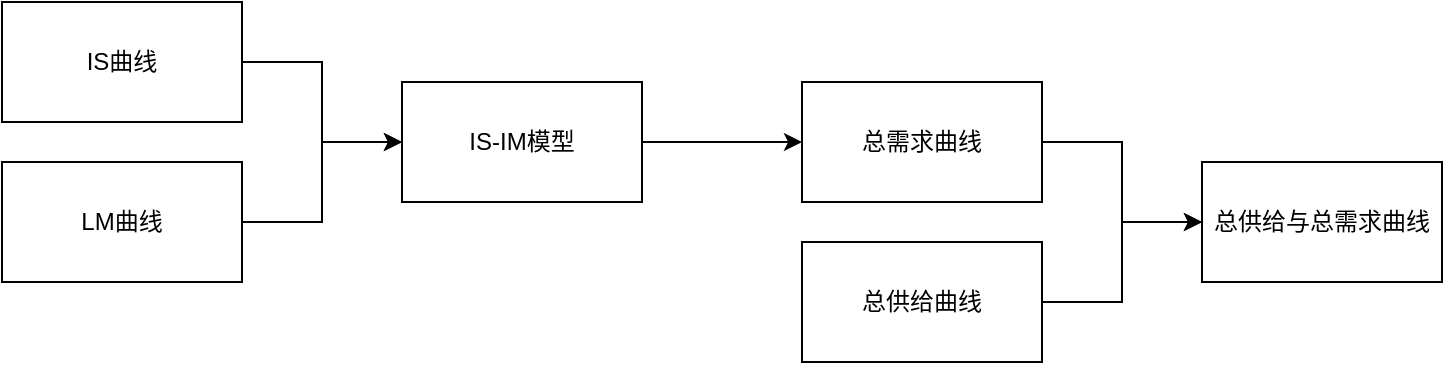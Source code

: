 <mxfile version="22.1.11" type="device">
  <diagram name="第 1 页" id="9LRAuspSRblDMqozcgn3">
    <mxGraphModel dx="954" dy="589" grid="1" gridSize="10" guides="1" tooltips="1" connect="1" arrows="1" fold="1" page="1" pageScale="1" pageWidth="827" pageHeight="1169" math="0" shadow="0">
      <root>
        <mxCell id="0" />
        <mxCell id="1" parent="0" />
        <mxCell id="Zu0hI2TrgHJZu0FXRil7-5" value="" style="edgeStyle=orthogonalEdgeStyle;rounded=0;orthogonalLoop=1;jettySize=auto;html=1;" edge="1" parent="1" source="Zu0hI2TrgHJZu0FXRil7-1" target="Zu0hI2TrgHJZu0FXRil7-4">
          <mxGeometry relative="1" as="geometry" />
        </mxCell>
        <mxCell id="Zu0hI2TrgHJZu0FXRil7-1" value="IS曲线" style="rounded=0;whiteSpace=wrap;html=1;" vertex="1" parent="1">
          <mxGeometry x="80" y="80" width="120" height="60" as="geometry" />
        </mxCell>
        <mxCell id="Zu0hI2TrgHJZu0FXRil7-12" style="edgeStyle=orthogonalEdgeStyle;rounded=0;orthogonalLoop=1;jettySize=auto;html=1;entryX=0;entryY=0.5;entryDx=0;entryDy=0;" edge="1" parent="1" source="Zu0hI2TrgHJZu0FXRil7-2" target="Zu0hI2TrgHJZu0FXRil7-4">
          <mxGeometry relative="1" as="geometry" />
        </mxCell>
        <mxCell id="Zu0hI2TrgHJZu0FXRil7-2" value="LM曲线" style="rounded=0;whiteSpace=wrap;html=1;" vertex="1" parent="1">
          <mxGeometry x="80" y="160" width="120" height="60" as="geometry" />
        </mxCell>
        <mxCell id="Zu0hI2TrgHJZu0FXRil7-7" value="" style="edgeStyle=orthogonalEdgeStyle;rounded=0;orthogonalLoop=1;jettySize=auto;html=1;" edge="1" parent="1" source="Zu0hI2TrgHJZu0FXRil7-4" target="Zu0hI2TrgHJZu0FXRil7-6">
          <mxGeometry relative="1" as="geometry" />
        </mxCell>
        <mxCell id="Zu0hI2TrgHJZu0FXRil7-4" value="IS-IM模型" style="rounded=0;whiteSpace=wrap;html=1;" vertex="1" parent="1">
          <mxGeometry x="280" y="120" width="120" height="60" as="geometry" />
        </mxCell>
        <mxCell id="Zu0hI2TrgHJZu0FXRil7-10" value="" style="edgeStyle=orthogonalEdgeStyle;rounded=0;orthogonalLoop=1;jettySize=auto;html=1;" edge="1" parent="1" source="Zu0hI2TrgHJZu0FXRil7-6" target="Zu0hI2TrgHJZu0FXRil7-9">
          <mxGeometry relative="1" as="geometry" />
        </mxCell>
        <mxCell id="Zu0hI2TrgHJZu0FXRil7-6" value="总需求曲线" style="rounded=0;whiteSpace=wrap;html=1;" vertex="1" parent="1">
          <mxGeometry x="480" y="120" width="120" height="60" as="geometry" />
        </mxCell>
        <mxCell id="Zu0hI2TrgHJZu0FXRil7-11" style="edgeStyle=orthogonalEdgeStyle;rounded=0;orthogonalLoop=1;jettySize=auto;html=1;entryX=0;entryY=0.5;entryDx=0;entryDy=0;" edge="1" parent="1" source="Zu0hI2TrgHJZu0FXRil7-8" target="Zu0hI2TrgHJZu0FXRil7-9">
          <mxGeometry relative="1" as="geometry" />
        </mxCell>
        <mxCell id="Zu0hI2TrgHJZu0FXRil7-8" value="总供给曲线" style="rounded=0;whiteSpace=wrap;html=1;" vertex="1" parent="1">
          <mxGeometry x="480" y="200" width="120" height="60" as="geometry" />
        </mxCell>
        <mxCell id="Zu0hI2TrgHJZu0FXRil7-9" value="总供给与总需求曲线" style="rounded=0;whiteSpace=wrap;html=1;" vertex="1" parent="1">
          <mxGeometry x="680" y="160" width="120" height="60" as="geometry" />
        </mxCell>
      </root>
    </mxGraphModel>
  </diagram>
</mxfile>
